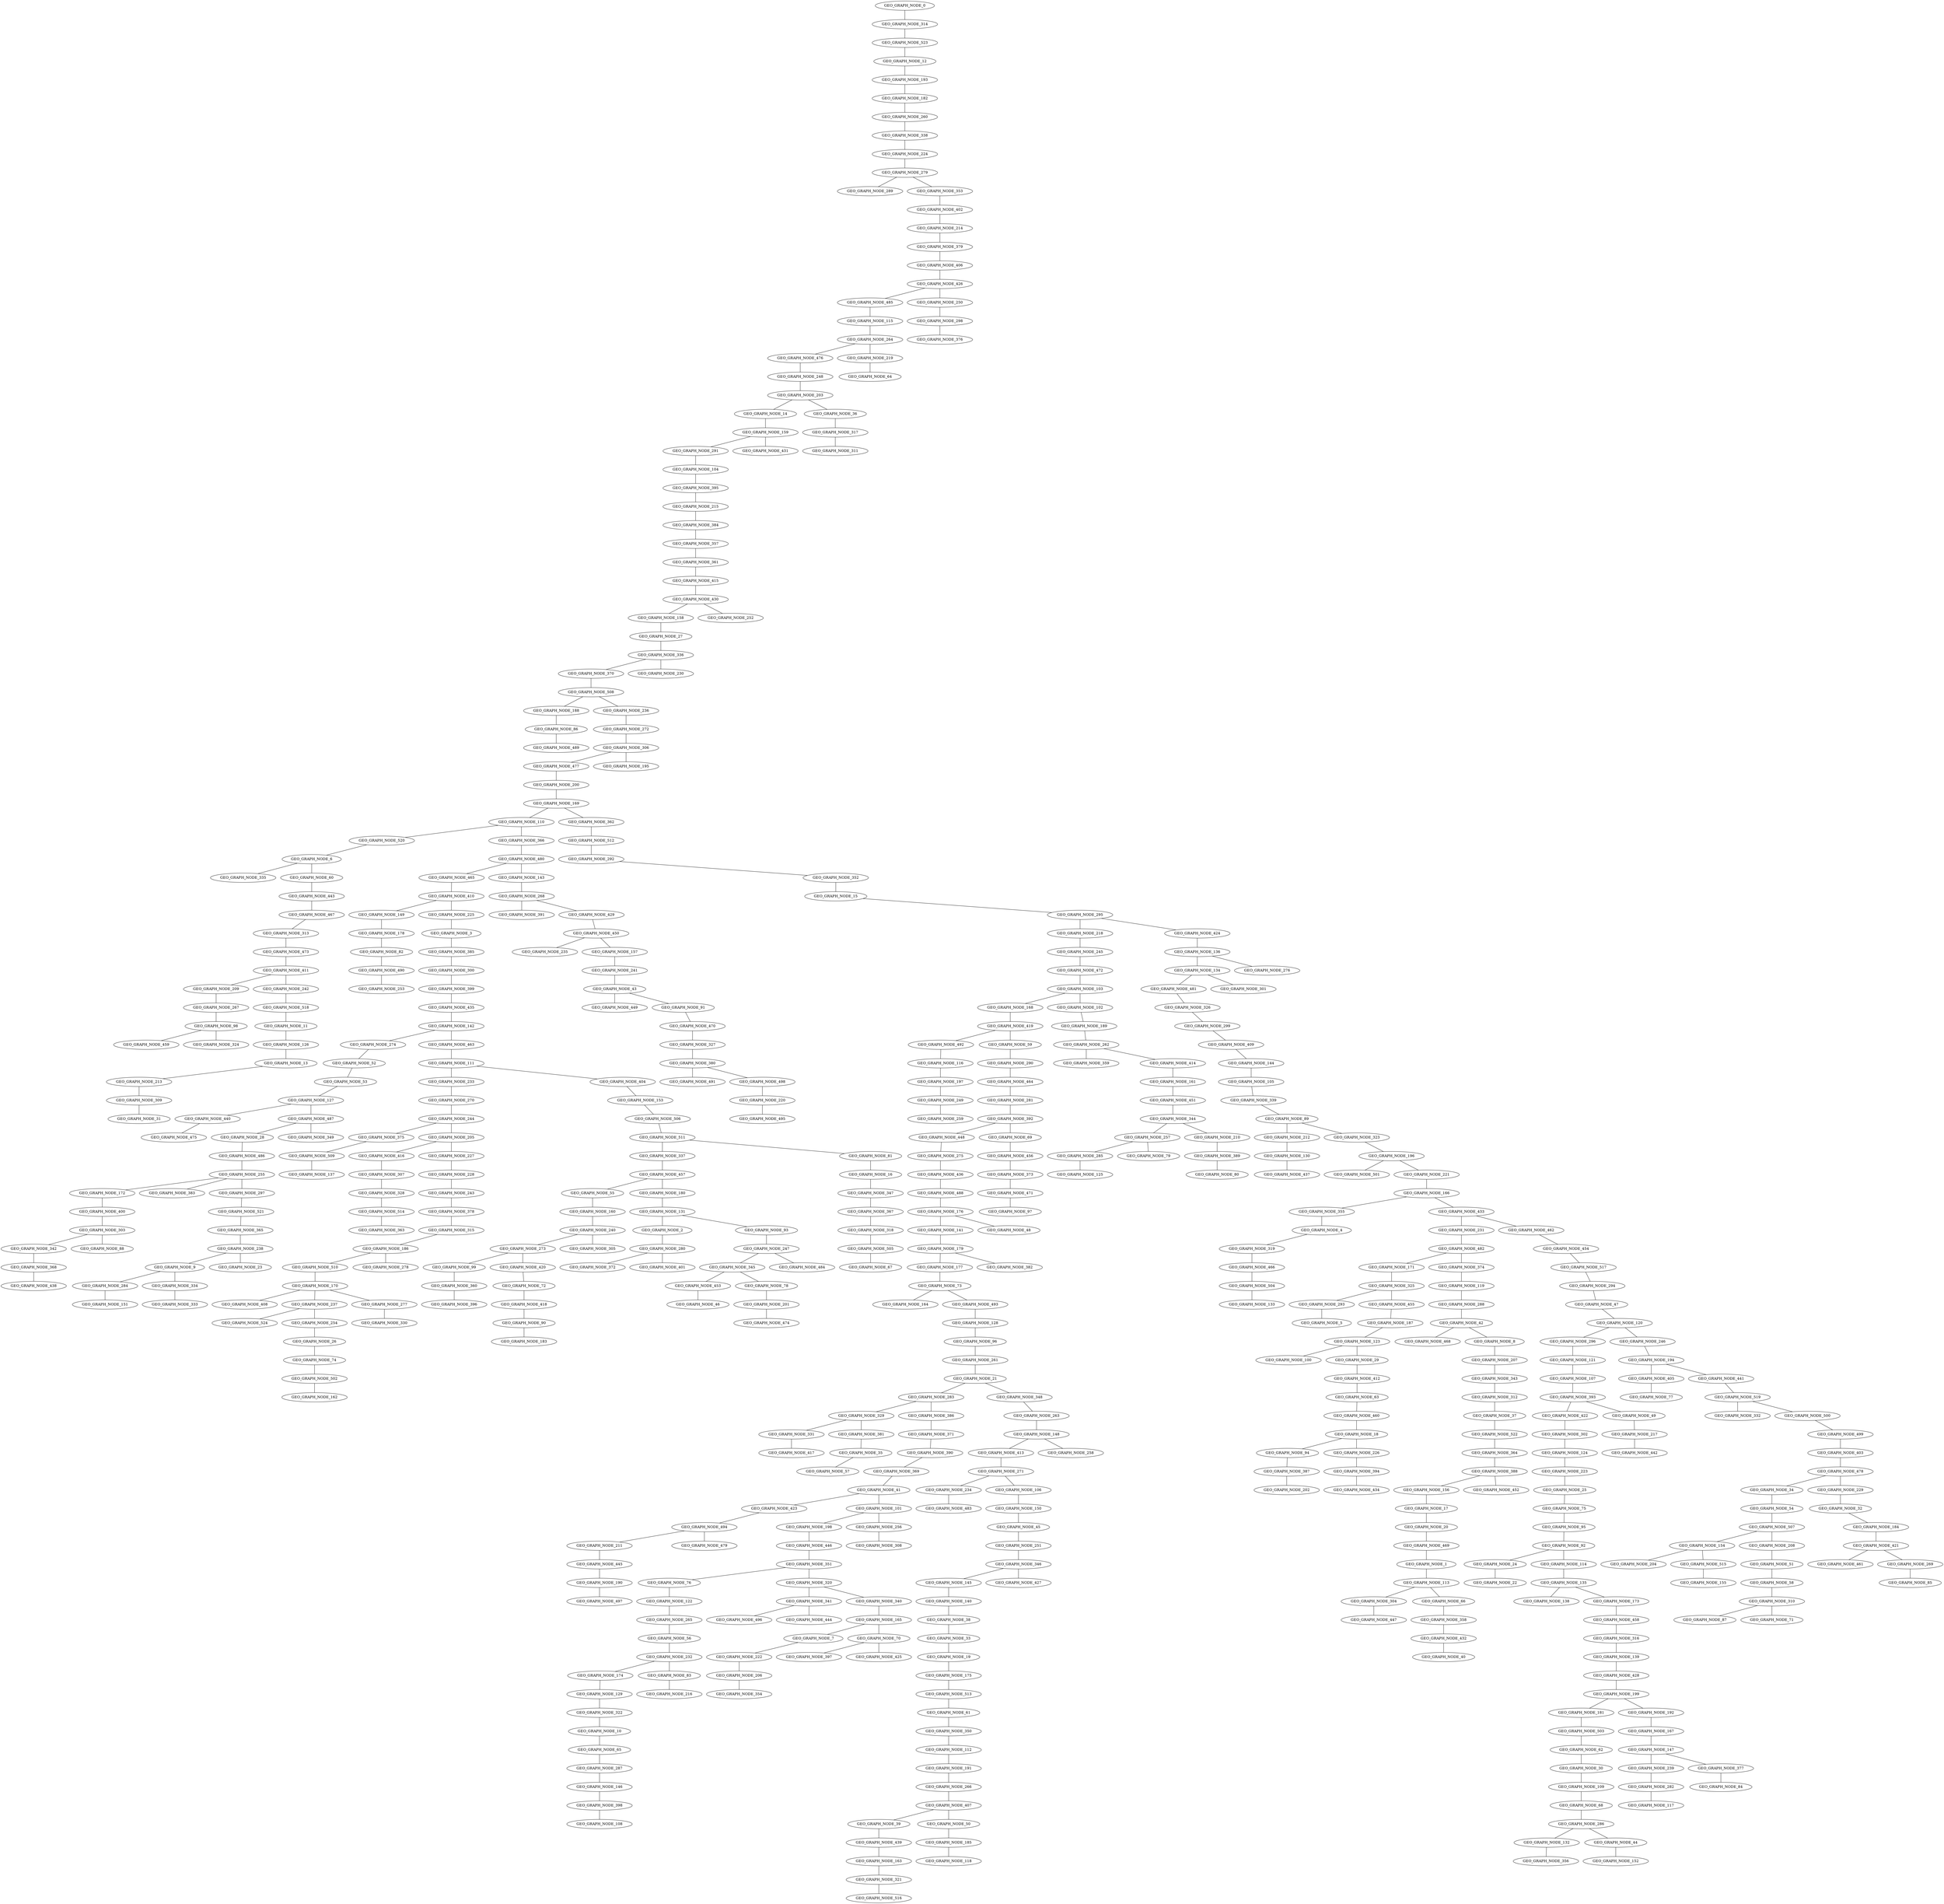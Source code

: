 graph GEO_GRAPH_PRIM_LARGE{
GEO_GRAPH_NODE_0 -- GEO_GRAPH_NODE_314 [weight=3];
GEO_GRAPH_NODE_314 -- GEO_GRAPH_NODE_523 [weight=4];
GEO_GRAPH_NODE_523 -- GEO_GRAPH_NODE_12 [weight=1];
GEO_GRAPH_NODE_12 -- GEO_GRAPH_NODE_193 [weight=1];
GEO_GRAPH_NODE_193 -- GEO_GRAPH_NODE_182 [weight=1];
GEO_GRAPH_NODE_182 -- GEO_GRAPH_NODE_260 [weight=1];
GEO_GRAPH_NODE_260 -- GEO_GRAPH_NODE_338 [weight=1];
GEO_GRAPH_NODE_338 -- GEO_GRAPH_NODE_224 [weight=2];
GEO_GRAPH_NODE_224 -- GEO_GRAPH_NODE_279 [weight=1];
GEO_GRAPH_NODE_279 -- GEO_GRAPH_NODE_289 [weight=1];
GEO_GRAPH_NODE_279 -- GEO_GRAPH_NODE_353 [weight=1];
GEO_GRAPH_NODE_353 -- GEO_GRAPH_NODE_402 [weight=1];
GEO_GRAPH_NODE_402 -- GEO_GRAPH_NODE_214 [weight=1];
GEO_GRAPH_NODE_214 -- GEO_GRAPH_NODE_379 [weight=1];
GEO_GRAPH_NODE_379 -- GEO_GRAPH_NODE_406 [weight=1];
GEO_GRAPH_NODE_406 -- GEO_GRAPH_NODE_426 [weight=1];
GEO_GRAPH_NODE_426 -- GEO_GRAPH_NODE_485 [weight=1];
GEO_GRAPH_NODE_426 -- GEO_GRAPH_NODE_250 [weight=2];
GEO_GRAPH_NODE_250 -- GEO_GRAPH_NODE_298 [weight=2];
GEO_GRAPH_NODE_298 -- GEO_GRAPH_NODE_376 [weight=1];
GEO_GRAPH_NODE_485 -- GEO_GRAPH_NODE_115 [weight=3];
GEO_GRAPH_NODE_115 -- GEO_GRAPH_NODE_264 [weight=3];
GEO_GRAPH_NODE_264 -- GEO_GRAPH_NODE_476 [weight=2];
GEO_GRAPH_NODE_476 -- GEO_GRAPH_NODE_248 [weight=2];
GEO_GRAPH_NODE_248 -- GEO_GRAPH_NODE_203 [weight=2];
GEO_GRAPH_NODE_203 -- GEO_GRAPH_NODE_14 [weight=1];
GEO_GRAPH_NODE_203 -- GEO_GRAPH_NODE_36 [weight=1];
GEO_GRAPH_NODE_14 -- GEO_GRAPH_NODE_159 [weight=2];
GEO_GRAPH_NODE_159 -- GEO_GRAPH_NODE_291 [weight=1];
GEO_GRAPH_NODE_159 -- GEO_GRAPH_NODE_431 [weight=1];
GEO_GRAPH_NODE_291 -- GEO_GRAPH_NODE_104 [weight=3];
GEO_GRAPH_NODE_104 -- GEO_GRAPH_NODE_395 [weight=1];
GEO_GRAPH_NODE_395 -- GEO_GRAPH_NODE_215 [weight=2];
GEO_GRAPH_NODE_215 -- GEO_GRAPH_NODE_384 [weight=3];
GEO_GRAPH_NODE_384 -- GEO_GRAPH_NODE_357 [weight=2];
GEO_GRAPH_NODE_357 -- GEO_GRAPH_NODE_361 [weight=1];
GEO_GRAPH_NODE_361 -- GEO_GRAPH_NODE_415 [weight=1];
GEO_GRAPH_NODE_415 -- GEO_GRAPH_NODE_430 [weight=1];
GEO_GRAPH_NODE_430 -- GEO_GRAPH_NODE_158 [weight=1];
GEO_GRAPH_NODE_430 -- GEO_GRAPH_NODE_252 [weight=1];
GEO_GRAPH_NODE_158 -- GEO_GRAPH_NODE_27 [weight=1];
GEO_GRAPH_NODE_27 -- GEO_GRAPH_NODE_336 [weight=1];
GEO_GRAPH_NODE_336 -- GEO_GRAPH_NODE_370 [weight=1];
GEO_GRAPH_NODE_370 -- GEO_GRAPH_NODE_508 [weight=1];
GEO_GRAPH_NODE_508 -- GEO_GRAPH_NODE_188 [weight=2];
GEO_GRAPH_NODE_188 -- GEO_GRAPH_NODE_86 [weight=1];
GEO_GRAPH_NODE_86 -- GEO_GRAPH_NODE_489 [weight=1];
GEO_GRAPH_NODE_336 -- GEO_GRAPH_NODE_230 [weight=2];
GEO_GRAPH_NODE_508 -- GEO_GRAPH_NODE_236 [weight=2];
GEO_GRAPH_NODE_236 -- GEO_GRAPH_NODE_272 [weight=2];
GEO_GRAPH_NODE_272 -- GEO_GRAPH_NODE_306 [weight=2];
GEO_GRAPH_NODE_306 -- GEO_GRAPH_NODE_477 [weight=1];
GEO_GRAPH_NODE_306 -- GEO_GRAPH_NODE_195 [weight=2];
GEO_GRAPH_NODE_477 -- GEO_GRAPH_NODE_200 [weight=2];
GEO_GRAPH_NODE_200 -- GEO_GRAPH_NODE_169 [weight=2];
GEO_GRAPH_NODE_169 -- GEO_GRAPH_NODE_110 [weight=1];
GEO_GRAPH_NODE_169 -- GEO_GRAPH_NODE_362 [weight=1];
GEO_GRAPH_NODE_362 -- GEO_GRAPH_NODE_512 [weight=1];
GEO_GRAPH_NODE_110 -- GEO_GRAPH_NODE_520 [weight=1];
GEO_GRAPH_NODE_520 -- GEO_GRAPH_NODE_6 [weight=1];
GEO_GRAPH_NODE_512 -- GEO_GRAPH_NODE_292 [weight=2];
GEO_GRAPH_NODE_292 -- GEO_GRAPH_NODE_352 [weight=1];
GEO_GRAPH_NODE_352 -- GEO_GRAPH_NODE_15 [weight=2];
GEO_GRAPH_NODE_15 -- GEO_GRAPH_NODE_295 [weight=1];
GEO_GRAPH_NODE_295 -- GEO_GRAPH_NODE_218 [weight=1];
GEO_GRAPH_NODE_218 -- GEO_GRAPH_NODE_245 [weight=1];
GEO_GRAPH_NODE_295 -- GEO_GRAPH_NODE_424 [weight=1];
GEO_GRAPH_NODE_245 -- GEO_GRAPH_NODE_472 [weight=1];
GEO_GRAPH_NODE_472 -- GEO_GRAPH_NODE_103 [weight=2];
GEO_GRAPH_NODE_103 -- GEO_GRAPH_NODE_168 [weight=1];
GEO_GRAPH_NODE_103 -- GEO_GRAPH_NODE_102 [weight=2];
GEO_GRAPH_NODE_102 -- GEO_GRAPH_NODE_189 [weight=1];
GEO_GRAPH_NODE_189 -- GEO_GRAPH_NODE_262 [weight=1];
GEO_GRAPH_NODE_262 -- GEO_GRAPH_NODE_359 [weight=1];
GEO_GRAPH_NODE_262 -- GEO_GRAPH_NODE_414 [weight=1];
GEO_GRAPH_NODE_424 -- GEO_GRAPH_NODE_136 [weight=2];
GEO_GRAPH_NODE_136 -- GEO_GRAPH_NODE_134 [weight=2];
GEO_GRAPH_NODE_134 -- GEO_GRAPH_NODE_481 [weight=1];
GEO_GRAPH_NODE_481 -- GEO_GRAPH_NODE_326 [weight=1];
GEO_GRAPH_NODE_326 -- GEO_GRAPH_NODE_299 [weight=1];
GEO_GRAPH_NODE_299 -- GEO_GRAPH_NODE_409 [weight=1];
GEO_GRAPH_NODE_409 -- GEO_GRAPH_NODE_144 [weight=1];
GEO_GRAPH_NODE_144 -- GEO_GRAPH_NODE_105 [weight=2];
GEO_GRAPH_NODE_105 -- GEO_GRAPH_NODE_339 [weight=1];
GEO_GRAPH_NODE_339 -- GEO_GRAPH_NODE_89 [weight=1];
GEO_GRAPH_NODE_414 -- GEO_GRAPH_NODE_161 [weight=2];
GEO_GRAPH_NODE_89 -- GEO_GRAPH_NODE_212 [weight=2];
GEO_GRAPH_NODE_212 -- GEO_GRAPH_NODE_130 [weight=2];
GEO_GRAPH_NODE_136 -- GEO_GRAPH_NODE_276 [weight=2];
GEO_GRAPH_NODE_134 -- GEO_GRAPH_NODE_301 [weight=2];
GEO_GRAPH_NODE_89 -- GEO_GRAPH_NODE_323 [weight=2];
GEO_GRAPH_NODE_323 -- GEO_GRAPH_NODE_196 [weight=1];
GEO_GRAPH_NODE_196 -- GEO_GRAPH_NODE_501 [weight=1];
GEO_GRAPH_NODE_196 -- GEO_GRAPH_NODE_221 [weight=2];
GEO_GRAPH_NODE_221 -- GEO_GRAPH_NODE_166 [weight=2];
GEO_GRAPH_NODE_166 -- GEO_GRAPH_NODE_355 [weight=1];
GEO_GRAPH_NODE_166 -- GEO_GRAPH_NODE_433 [weight=1];
GEO_GRAPH_NODE_433 -- GEO_GRAPH_NODE_231 [weight=2];
GEO_GRAPH_NODE_231 -- GEO_GRAPH_NODE_482 [weight=1];
GEO_GRAPH_NODE_482 -- GEO_GRAPH_NODE_171 [weight=1];
GEO_GRAPH_NODE_171 -- GEO_GRAPH_NODE_325 [weight=2];
GEO_GRAPH_NODE_325 -- GEO_GRAPH_NODE_293 [weight=2];
GEO_GRAPH_NODE_293 -- GEO_GRAPH_NODE_5 [weight=1];
GEO_GRAPH_NODE_6 -- GEO_GRAPH_NODE_335 [weight=2];
GEO_GRAPH_NODE_110 -- GEO_GRAPH_NODE_366 [weight=2];
GEO_GRAPH_NODE_366 -- GEO_GRAPH_NODE_480 [weight=1];
GEO_GRAPH_NODE_482 -- GEO_GRAPH_NODE_374 [weight=2];
GEO_GRAPH_NODE_374 -- GEO_GRAPH_NODE_119 [weight=1];
GEO_GRAPH_NODE_119 -- GEO_GRAPH_NODE_288 [weight=2];
GEO_GRAPH_NODE_288 -- GEO_GRAPH_NODE_42 [weight=1];
GEO_GRAPH_NODE_42 -- GEO_GRAPH_NODE_468 [weight=1];
GEO_GRAPH_NODE_42 -- GEO_GRAPH_NODE_8 [weight=1];
GEO_GRAPH_NODE_8 -- GEO_GRAPH_NODE_207 [weight=1];
GEO_GRAPH_NODE_207 -- GEO_GRAPH_NODE_343 [weight=1];
GEO_GRAPH_NODE_343 -- GEO_GRAPH_NODE_312 [weight=1];
GEO_GRAPH_NODE_312 -- GEO_GRAPH_NODE_37 [weight=1];
GEO_GRAPH_NODE_37 -- GEO_GRAPH_NODE_522 [weight=1];
GEO_GRAPH_NODE_522 -- GEO_GRAPH_NODE_364 [weight=1];
GEO_GRAPH_NODE_364 -- GEO_GRAPH_NODE_388 [weight=1];
GEO_GRAPH_NODE_388 -- GEO_GRAPH_NODE_156 [weight=1];
GEO_GRAPH_NODE_156 -- GEO_GRAPH_NODE_17 [weight=1];
GEO_GRAPH_NODE_17 -- GEO_GRAPH_NODE_20 [weight=1];
GEO_GRAPH_NODE_388 -- GEO_GRAPH_NODE_452 [weight=1];
GEO_GRAPH_NODE_20 -- GEO_GRAPH_NODE_469 [weight=1];
GEO_GRAPH_NODE_469 -- GEO_GRAPH_NODE_1 [weight=1];
GEO_GRAPH_NODE_1 -- GEO_GRAPH_NODE_113 [weight=2];
GEO_GRAPH_NODE_113 -- GEO_GRAPH_NODE_304 [weight=1];
GEO_GRAPH_NODE_113 -- GEO_GRAPH_NODE_66 [weight=1];
GEO_GRAPH_NODE_66 -- GEO_GRAPH_NODE_358 [weight=2];
GEO_GRAPH_NODE_358 -- GEO_GRAPH_NODE_432 [weight=1];
GEO_GRAPH_NODE_355 -- GEO_GRAPH_NODE_4 [weight=2];
GEO_GRAPH_NODE_4 -- GEO_GRAPH_NODE_319 [weight=1];
GEO_GRAPH_NODE_432 -- GEO_GRAPH_NODE_40 [weight=2];
GEO_GRAPH_NODE_168 -- GEO_GRAPH_NODE_419 [weight=2];
GEO_GRAPH_NODE_419 -- GEO_GRAPH_NODE_492 [weight=1];
GEO_GRAPH_NODE_492 -- GEO_GRAPH_NODE_116 [weight=1];
GEO_GRAPH_NODE_116 -- GEO_GRAPH_NODE_197 [weight=1];
GEO_GRAPH_NODE_197 -- GEO_GRAPH_NODE_249 [weight=1];
GEO_GRAPH_NODE_249 -- GEO_GRAPH_NODE_259 [weight=1];
GEO_GRAPH_NODE_130 -- GEO_GRAPH_NODE_437 [weight=2];
GEO_GRAPH_NODE_304 -- GEO_GRAPH_NODE_447 [weight=2];
GEO_GRAPH_NODE_161 -- GEO_GRAPH_NODE_451 [weight=2];
GEO_GRAPH_NODE_451 -- GEO_GRAPH_NODE_344 [weight=2];
GEO_GRAPH_NODE_344 -- GEO_GRAPH_NODE_257 [weight=1];
GEO_GRAPH_NODE_257 -- GEO_GRAPH_NODE_285 [weight=1];
GEO_GRAPH_NODE_285 -- GEO_GRAPH_NODE_125 [weight=2];
GEO_GRAPH_NODE_344 -- GEO_GRAPH_NODE_210 [weight=2];
GEO_GRAPH_NODE_210 -- GEO_GRAPH_NODE_389 [weight=2];
GEO_GRAPH_NODE_325 -- GEO_GRAPH_NODE_455 [weight=2];
GEO_GRAPH_NODE_455 -- GEO_GRAPH_NODE_187 [weight=1];
GEO_GRAPH_NODE_187 -- GEO_GRAPH_NODE_123 [weight=1];
GEO_GRAPH_NODE_123 -- GEO_GRAPH_NODE_100 [weight=1];
GEO_GRAPH_NODE_123 -- GEO_GRAPH_NODE_29 [weight=2];
GEO_GRAPH_NODE_29 -- GEO_GRAPH_NODE_412 [weight=2];
GEO_GRAPH_NODE_433 -- GEO_GRAPH_NODE_462 [weight=2];
GEO_GRAPH_NODE_462 -- GEO_GRAPH_NODE_454 [weight=1];
GEO_GRAPH_NODE_454 -- GEO_GRAPH_NODE_517 [weight=1];
GEO_GRAPH_NODE_517 -- GEO_GRAPH_NODE_294 [weight=1];
GEO_GRAPH_NODE_294 -- GEO_GRAPH_NODE_47 [weight=1];
GEO_GRAPH_NODE_47 -- GEO_GRAPH_NODE_120 [weight=1];
GEO_GRAPH_NODE_120 -- GEO_GRAPH_NODE_296 [weight=1];
GEO_GRAPH_NODE_296 -- GEO_GRAPH_NODE_121 [weight=1];
GEO_GRAPH_NODE_121 -- GEO_GRAPH_NODE_107 [weight=1];
GEO_GRAPH_NODE_107 -- GEO_GRAPH_NODE_393 [weight=1];
GEO_GRAPH_NODE_393 -- GEO_GRAPH_NODE_422 [weight=1];
GEO_GRAPH_NODE_422 -- GEO_GRAPH_NODE_302 [weight=1];
GEO_GRAPH_NODE_302 -- GEO_GRAPH_NODE_124 [weight=1];
GEO_GRAPH_NODE_124 -- GEO_GRAPH_NODE_223 [weight=1];
GEO_GRAPH_NODE_223 -- GEO_GRAPH_NODE_25 [weight=1];
GEO_GRAPH_NODE_393 -- GEO_GRAPH_NODE_49 [weight=1];
GEO_GRAPH_NODE_49 -- GEO_GRAPH_NODE_217 [weight=1];
GEO_GRAPH_NODE_217 -- GEO_GRAPH_NODE_442 [weight=1];
GEO_GRAPH_NODE_25 -- GEO_GRAPH_NODE_75 [weight=1];
GEO_GRAPH_NODE_75 -- GEO_GRAPH_NODE_95 [weight=1];
GEO_GRAPH_NODE_95 -- GEO_GRAPH_NODE_92 [weight=1];
GEO_GRAPH_NODE_92 -- GEO_GRAPH_NODE_24 [weight=1];
GEO_GRAPH_NODE_92 -- GEO_GRAPH_NODE_114 [weight=2];
GEO_GRAPH_NODE_114 -- GEO_GRAPH_NODE_135 [weight=2];
GEO_GRAPH_NODE_135 -- GEO_GRAPH_NODE_138 [weight=2];
GEO_GRAPH_NODE_135 -- GEO_GRAPH_NODE_173 [weight=2];
GEO_GRAPH_NODE_24 -- GEO_GRAPH_NODE_22 [weight=2];
GEO_GRAPH_NODE_120 -- GEO_GRAPH_NODE_246 [weight=2];
GEO_GRAPH_NODE_246 -- GEO_GRAPH_NODE_194 [weight=1];
GEO_GRAPH_NODE_194 -- GEO_GRAPH_NODE_405 [weight=2];
GEO_GRAPH_NODE_194 -- GEO_GRAPH_NODE_441 [weight=2];
GEO_GRAPH_NODE_441 -- GEO_GRAPH_NODE_519 [weight=1];
GEO_GRAPH_NODE_519 -- GEO_GRAPH_NODE_332 [weight=2];
GEO_GRAPH_NODE_173 -- GEO_GRAPH_NODE_458 [weight=2];
GEO_GRAPH_NODE_458 -- GEO_GRAPH_NODE_316 [weight=1];
GEO_GRAPH_NODE_316 -- GEO_GRAPH_NODE_139 [weight=1];
GEO_GRAPH_NODE_139 -- GEO_GRAPH_NODE_428 [weight=2];
GEO_GRAPH_NODE_428 -- GEO_GRAPH_NODE_199 [weight=1];
GEO_GRAPH_NODE_199 -- GEO_GRAPH_NODE_181 [weight=2];
GEO_GRAPH_NODE_199 -- GEO_GRAPH_NODE_192 [weight=2];
GEO_GRAPH_NODE_480 -- GEO_GRAPH_NODE_465 [weight=2];
GEO_GRAPH_NODE_465 -- GEO_GRAPH_NODE_410 [weight=1];
GEO_GRAPH_NODE_410 -- GEO_GRAPH_NODE_149 [weight=2];
GEO_GRAPH_NODE_149 -- GEO_GRAPH_NODE_178 [weight=2];
GEO_GRAPH_NODE_178 -- GEO_GRAPH_NODE_82 [weight=1];
GEO_GRAPH_NODE_410 -- GEO_GRAPH_NODE_225 [weight=2];
GEO_GRAPH_NODE_225 -- GEO_GRAPH_NODE_3 [weight=2];
GEO_GRAPH_NODE_3 -- GEO_GRAPH_NODE_385 [weight=1];
GEO_GRAPH_NODE_385 -- GEO_GRAPH_NODE_300 [weight=1];
GEO_GRAPH_NODE_300 -- GEO_GRAPH_NODE_399 [weight=2];
GEO_GRAPH_NODE_399 -- GEO_GRAPH_NODE_435 [weight=2];
GEO_GRAPH_NODE_435 -- GEO_GRAPH_NODE_142 [weight=2];
GEO_GRAPH_NODE_142 -- GEO_GRAPH_NODE_274 [weight=2];
GEO_GRAPH_NODE_142 -- GEO_GRAPH_NODE_463 [weight=2];
GEO_GRAPH_NODE_463 -- GEO_GRAPH_NODE_111 [weight=2];
GEO_GRAPH_NODE_111 -- GEO_GRAPH_NODE_233 [weight=1];
GEO_GRAPH_NODE_233 -- GEO_GRAPH_NODE_270 [weight=1];
GEO_GRAPH_NODE_270 -- GEO_GRAPH_NODE_244 [weight=1];
GEO_GRAPH_NODE_244 -- GEO_GRAPH_NODE_375 [weight=1];
GEO_GRAPH_NODE_111 -- GEO_GRAPH_NODE_404 [weight=1];
GEO_GRAPH_NODE_375 -- GEO_GRAPH_NODE_509 [weight=1];
GEO_GRAPH_NODE_509 -- GEO_GRAPH_NODE_137 [weight=2];
GEO_GRAPH_NODE_404 -- GEO_GRAPH_NODE_153 [weight=2];
GEO_GRAPH_NODE_244 -- GEO_GRAPH_NODE_205 [weight=2];
GEO_GRAPH_NODE_205 -- GEO_GRAPH_NODE_416 [weight=1];
GEO_GRAPH_NODE_319 -- GEO_GRAPH_NODE_466 [weight=2];
GEO_GRAPH_NODE_82 -- GEO_GRAPH_NODE_490 [weight=2];
GEO_GRAPH_NODE_490 -- GEO_GRAPH_NODE_253 [weight=1];
GEO_GRAPH_NODE_519 -- GEO_GRAPH_NODE_500 [weight=2];
GEO_GRAPH_NODE_500 -- GEO_GRAPH_NODE_499 [weight=1];
GEO_GRAPH_NODE_499 -- GEO_GRAPH_NODE_403 [weight=2];
GEO_GRAPH_NODE_403 -- GEO_GRAPH_NODE_478 [weight=2];
GEO_GRAPH_NODE_478 -- GEO_GRAPH_NODE_34 [weight=1];
GEO_GRAPH_NODE_181 -- GEO_GRAPH_NODE_503 [weight=2];
GEO_GRAPH_NODE_466 -- GEO_GRAPH_NODE_504 [weight=2];
GEO_GRAPH_NODE_153 -- GEO_GRAPH_NODE_506 [weight=2];
GEO_GRAPH_NODE_506 -- GEO_GRAPH_NODE_511 [weight=2];
GEO_GRAPH_NODE_511 -- GEO_GRAPH_NODE_337 [weight=2];
GEO_GRAPH_NODE_337 -- GEO_GRAPH_NODE_457 [weight=2];
GEO_GRAPH_NODE_274 -- GEO_GRAPH_NODE_52 [weight=2];
GEO_GRAPH_NODE_52 -- GEO_GRAPH_NODE_53 [weight=2];
GEO_GRAPH_NODE_53 -- GEO_GRAPH_NODE_127 [weight=2];
GEO_GRAPH_NODE_127 -- GEO_GRAPH_NODE_440 [weight=1];
GEO_GRAPH_NODE_440 -- GEO_GRAPH_NODE_475 [weight=2];
GEO_GRAPH_NODE_34 -- GEO_GRAPH_NODE_54 [weight=2];
GEO_GRAPH_NODE_54 -- GEO_GRAPH_NODE_507 [weight=1];
GEO_GRAPH_NODE_507 -- GEO_GRAPH_NODE_154 [weight=1];
GEO_GRAPH_NODE_154 -- GEO_GRAPH_NODE_204 [weight=1];
GEO_GRAPH_NODE_154 -- GEO_GRAPH_NODE_515 [weight=1];
GEO_GRAPH_NODE_457 -- GEO_GRAPH_NODE_55 [weight=2];
GEO_GRAPH_NODE_419 -- GEO_GRAPH_NODE_59 [weight=2];
GEO_GRAPH_NODE_59 -- GEO_GRAPH_NODE_290 [weight=2];
GEO_GRAPH_NODE_290 -- GEO_GRAPH_NODE_464 [weight=1];
GEO_GRAPH_NODE_464 -- GEO_GRAPH_NODE_281 [weight=1];
GEO_GRAPH_NODE_281 -- GEO_GRAPH_NODE_392 [weight=1];
GEO_GRAPH_NODE_392 -- GEO_GRAPH_NODE_448 [weight=2];
GEO_GRAPH_NODE_448 -- GEO_GRAPH_NODE_275 [weight=1];
GEO_GRAPH_NODE_275 -- GEO_GRAPH_NODE_436 [weight=1];
GEO_GRAPH_NODE_436 -- GEO_GRAPH_NODE_488 [weight=1];
GEO_GRAPH_NODE_488 -- GEO_GRAPH_NODE_176 [weight=2];
GEO_GRAPH_NODE_176 -- GEO_GRAPH_NODE_141 [weight=1];
GEO_GRAPH_NODE_141 -- GEO_GRAPH_NODE_179 [weight=1];
GEO_GRAPH_NODE_179 -- GEO_GRAPH_NODE_177 [weight=1];
GEO_GRAPH_NODE_179 -- GEO_GRAPH_NODE_382 [weight=1];
GEO_GRAPH_NODE_176 -- GEO_GRAPH_NODE_48 [weight=1];
GEO_GRAPH_NODE_177 -- GEO_GRAPH_NODE_73 [weight=1];
GEO_GRAPH_NODE_73 -- GEO_GRAPH_NODE_164 [weight=1];
GEO_GRAPH_NODE_73 -- GEO_GRAPH_NODE_493 [weight=1];
GEO_GRAPH_NODE_493 -- GEO_GRAPH_NODE_128 [weight=1];
GEO_GRAPH_NODE_128 -- GEO_GRAPH_NODE_96 [weight=1];
GEO_GRAPH_NODE_96 -- GEO_GRAPH_NODE_261 [weight=2];
GEO_GRAPH_NODE_261 -- GEO_GRAPH_NODE_21 [weight=2];
GEO_GRAPH_NODE_21 -- GEO_GRAPH_NODE_283 [weight=2];
GEO_GRAPH_NODE_283 -- GEO_GRAPH_NODE_329 [weight=2];
GEO_GRAPH_NODE_329 -- GEO_GRAPH_NODE_331 [weight=2];
GEO_GRAPH_NODE_331 -- GEO_GRAPH_NODE_417 [weight=1];
GEO_GRAPH_NODE_21 -- GEO_GRAPH_NODE_348 [weight=2];
GEO_GRAPH_NODE_348 -- GEO_GRAPH_NODE_263 [weight=2];
GEO_GRAPH_NODE_329 -- GEO_GRAPH_NODE_381 [weight=2];
GEO_GRAPH_NODE_381 -- GEO_GRAPH_NODE_35 [weight=1];
GEO_GRAPH_NODE_35 -- GEO_GRAPH_NODE_57 [weight=1];
GEO_GRAPH_NODE_283 -- GEO_GRAPH_NODE_386 [weight=2];
GEO_GRAPH_NODE_386 -- GEO_GRAPH_NODE_371 [weight=2];
GEO_GRAPH_NODE_371 -- GEO_GRAPH_NODE_390 [weight=1];
GEO_GRAPH_NODE_390 -- GEO_GRAPH_NODE_369 [weight=1];
GEO_GRAPH_NODE_369 -- GEO_GRAPH_NODE_41 [weight=2];
GEO_GRAPH_NODE_41 -- GEO_GRAPH_NODE_423 [weight=1];
GEO_GRAPH_NODE_423 -- GEO_GRAPH_NODE_494 [weight=1];
GEO_GRAPH_NODE_494 -- GEO_GRAPH_NODE_211 [weight=1];
GEO_GRAPH_NODE_211 -- GEO_GRAPH_NODE_445 [weight=2];
GEO_GRAPH_NODE_494 -- GEO_GRAPH_NODE_479 [weight=2];
GEO_GRAPH_NODE_6 -- GEO_GRAPH_NODE_60 [weight=2];
GEO_GRAPH_NODE_503 -- GEO_GRAPH_NODE_62 [weight=2];
GEO_GRAPH_NODE_62 -- GEO_GRAPH_NODE_30 [weight=1];
GEO_GRAPH_NODE_30 -- GEO_GRAPH_NODE_109 [weight=2];
GEO_GRAPH_NODE_412 -- GEO_GRAPH_NODE_63 [weight=2];
GEO_GRAPH_NODE_63 -- GEO_GRAPH_NODE_460 [weight=1];
GEO_GRAPH_NODE_109 -- GEO_GRAPH_NODE_68 [weight=2];
GEO_GRAPH_NODE_392 -- GEO_GRAPH_NODE_69 [weight=2];
GEO_GRAPH_NODE_405 -- GEO_GRAPH_NODE_77 [weight=2];
GEO_GRAPH_NODE_257 -- GEO_GRAPH_NODE_79 [weight=2];
GEO_GRAPH_NODE_389 -- GEO_GRAPH_NODE_80 [weight=2];
GEO_GRAPH_NODE_511 -- GEO_GRAPH_NODE_81 [weight=2];
GEO_GRAPH_NODE_41 -- GEO_GRAPH_NODE_101 [weight=3];
GEO_GRAPH_NODE_101 -- GEO_GRAPH_NODE_198 [weight=1];
GEO_GRAPH_NODE_101 -- GEO_GRAPH_NODE_256 [weight=2];
GEO_GRAPH_NODE_198 -- GEO_GRAPH_NODE_446 [weight=2];
GEO_GRAPH_NODE_446 -- GEO_GRAPH_NODE_351 [weight=2];
GEO_GRAPH_NODE_351 -- GEO_GRAPH_NODE_76 [weight=1];
GEO_GRAPH_NODE_351 -- GEO_GRAPH_NODE_320 [weight=2];
GEO_GRAPH_NODE_320 -- GEO_GRAPH_NODE_341 [weight=1];
GEO_GRAPH_NODE_341 -- GEO_GRAPH_NODE_496 [weight=1];
GEO_GRAPH_NODE_320 -- GEO_GRAPH_NODE_340 [weight=2];
GEO_GRAPH_NODE_340 -- GEO_GRAPH_NODE_165 [weight=1];
GEO_GRAPH_NODE_165 -- GEO_GRAPH_NODE_7 [weight=2];
GEO_GRAPH_NODE_7 -- GEO_GRAPH_NODE_222 [weight=1];
GEO_GRAPH_NODE_76 -- GEO_GRAPH_NODE_122 [weight=3];
GEO_GRAPH_NODE_504 -- GEO_GRAPH_NODE_133 [weight=3];
GEO_GRAPH_NODE_480 -- GEO_GRAPH_NODE_143 [weight=3];
GEO_GRAPH_NODE_143 -- GEO_GRAPH_NODE_268 [weight=1];
GEO_GRAPH_NODE_268 -- GEO_GRAPH_NODE_391 [weight=2];
GEO_GRAPH_NODE_268 -- GEO_GRAPH_NODE_429 [weight=2];
GEO_GRAPH_NODE_429 -- GEO_GRAPH_NODE_450 [weight=1];
GEO_GRAPH_NODE_450 -- GEO_GRAPH_NODE_235 [weight=2];
GEO_GRAPH_NODE_263 -- GEO_GRAPH_NODE_148 [weight=3];
GEO_GRAPH_NODE_515 -- GEO_GRAPH_NODE_155 [weight=3];
GEO_GRAPH_NODE_450 -- GEO_GRAPH_NODE_157 [weight=3];
GEO_GRAPH_NODE_81 -- GEO_GRAPH_NODE_16 [weight=3];
GEO_GRAPH_NODE_55 -- GEO_GRAPH_NODE_160 [weight=3];
GEO_GRAPH_NODE_192 -- GEO_GRAPH_NODE_167 [weight=3];
GEO_GRAPH_NODE_460 -- GEO_GRAPH_NODE_18 [weight=3];
GEO_GRAPH_NODE_18 -- GEO_GRAPH_NODE_94 [weight=1];
GEO_GRAPH_NODE_94 -- GEO_GRAPH_NODE_387 [weight=1];
GEO_GRAPH_NODE_457 -- GEO_GRAPH_NODE_180 [weight=3];
GEO_GRAPH_NODE_180 -- GEO_GRAPH_NODE_131 [weight=3];
GEO_GRAPH_NODE_445 -- GEO_GRAPH_NODE_190 [weight=3];
GEO_GRAPH_NODE_131 -- GEO_GRAPH_NODE_2 [weight=3];
GEO_GRAPH_NODE_387 -- GEO_GRAPH_NODE_202 [weight=3];
GEO_GRAPH_NODE_507 -- GEO_GRAPH_NODE_208 [weight=3];
GEO_GRAPH_NODE_18 -- GEO_GRAPH_NODE_226 [weight=3];
GEO_GRAPH_NODE_205 -- GEO_GRAPH_NODE_227 [weight=3];
GEO_GRAPH_NODE_227 -- GEO_GRAPH_NODE_228 [weight=3];
GEO_GRAPH_NODE_228 -- GEO_GRAPH_NODE_243 [weight=1];
GEO_GRAPH_NODE_243 -- GEO_GRAPH_NODE_378 [weight=1];
GEO_GRAPH_NODE_378 -- GEO_GRAPH_NODE_315 [weight=2];
GEO_GRAPH_NODE_315 -- GEO_GRAPH_NODE_186 [weight=2];
GEO_GRAPH_NODE_186 -- GEO_GRAPH_NODE_510 [weight=1];
GEO_GRAPH_NODE_510 -- GEO_GRAPH_NODE_170 [weight=2];
GEO_GRAPH_NODE_170 -- GEO_GRAPH_NODE_408 [weight=1];
GEO_GRAPH_NODE_186 -- GEO_GRAPH_NODE_278 [weight=2];
GEO_GRAPH_NODE_478 -- GEO_GRAPH_NODE_229 [weight=3];
GEO_GRAPH_NODE_229 -- GEO_GRAPH_NODE_32 [weight=2];
GEO_GRAPH_NODE_32 -- GEO_GRAPH_NODE_184 [weight=1];
GEO_GRAPH_NODE_170 -- GEO_GRAPH_NODE_237 [weight=3];
GEO_GRAPH_NODE_237 -- GEO_GRAPH_NODE_524 [weight=2];
GEO_GRAPH_NODE_160 -- GEO_GRAPH_NODE_240 [weight=3];
GEO_GRAPH_NODE_157 -- GEO_GRAPH_NODE_241 [weight=3];
GEO_GRAPH_NODE_237 -- GEO_GRAPH_NODE_254 [weight=3];
GEO_GRAPH_NODE_254 -- GEO_GRAPH_NODE_26 [weight=3];
GEO_GRAPH_NODE_122 -- GEO_GRAPH_NODE_265 [weight=3];
GEO_GRAPH_NODE_265 -- GEO_GRAPH_NODE_56 [weight=1];
GEO_GRAPH_NODE_56 -- GEO_GRAPH_NODE_232 [weight=3];
GEO_GRAPH_NODE_232 -- GEO_GRAPH_NODE_174 [weight=1];
GEO_GRAPH_NODE_174 -- GEO_GRAPH_NODE_129 [weight=1];
GEO_GRAPH_NODE_240 -- GEO_GRAPH_NODE_273 [weight=3];
GEO_GRAPH_NODE_273 -- GEO_GRAPH_NODE_99 [weight=1];
GEO_GRAPH_NODE_170 -- GEO_GRAPH_NODE_277 [weight=3];
GEO_GRAPH_NODE_277 -- GEO_GRAPH_NODE_330 [weight=1];
GEO_GRAPH_NODE_2 -- GEO_GRAPH_NODE_280 [weight=3];
GEO_GRAPH_NODE_68 -- GEO_GRAPH_NODE_286 [weight=3];
GEO_GRAPH_NODE_240 -- GEO_GRAPH_NODE_305 [weight=3];
GEO_GRAPH_NODE_416 -- GEO_GRAPH_NODE_307 [weight=3];
GEO_GRAPH_NODE_129 -- GEO_GRAPH_NODE_322 [weight=3];
GEO_GRAPH_NODE_307 -- GEO_GRAPH_NODE_328 [weight=3];
GEO_GRAPH_NODE_16 -- GEO_GRAPH_NODE_347 [weight=3];
GEO_GRAPH_NODE_347 -- GEO_GRAPH_NODE_367 [weight=3];
GEO_GRAPH_NODE_367 -- GEO_GRAPH_NODE_318 [weight=3];
GEO_GRAPH_NODE_280 -- GEO_GRAPH_NODE_372 [weight=3];
GEO_GRAPH_NODE_226 -- GEO_GRAPH_NODE_394 [weight=3];
GEO_GRAPH_NODE_394 -- GEO_GRAPH_NODE_434 [weight=1];
GEO_GRAPH_NODE_280 -- GEO_GRAPH_NODE_401 [weight=3];
GEO_GRAPH_NODE_148 -- GEO_GRAPH_NODE_413 [weight=3];
GEO_GRAPH_NODE_413 -- GEO_GRAPH_NODE_271 [weight=3];
GEO_GRAPH_NODE_271 -- GEO_GRAPH_NODE_234 [weight=2];
GEO_GRAPH_NODE_234 -- GEO_GRAPH_NODE_483 [weight=2];
GEO_GRAPH_NODE_273 -- GEO_GRAPH_NODE_420 [weight=3];
GEO_GRAPH_NODE_184 -- GEO_GRAPH_NODE_421 [weight=3];
GEO_GRAPH_NODE_241 -- GEO_GRAPH_NODE_43 [weight=3];
GEO_GRAPH_NODE_60 -- GEO_GRAPH_NODE_443 [weight=3];
GEO_GRAPH_NODE_443 -- GEO_GRAPH_NODE_467 [weight=2];
GEO_GRAPH_NODE_467 -- GEO_GRAPH_NODE_313 [weight=1];
GEO_GRAPH_NODE_313 -- GEO_GRAPH_NODE_473 [weight=2];
GEO_GRAPH_NODE_473 -- GEO_GRAPH_NODE_411 [weight=3];
GEO_GRAPH_NODE_411 -- GEO_GRAPH_NODE_209 [weight=3];
GEO_GRAPH_NODE_209 -- GEO_GRAPH_NODE_267 [weight=1];
GEO_GRAPH_NODE_267 -- GEO_GRAPH_NODE_98 [weight=1];
GEO_GRAPH_NODE_411 -- GEO_GRAPH_NODE_242 [weight=3];
GEO_GRAPH_NODE_242 -- GEO_GRAPH_NODE_518 [weight=2];
GEO_GRAPH_NODE_518 -- GEO_GRAPH_NODE_11 [weight=1];
GEO_GRAPH_NODE_11 -- GEO_GRAPH_NODE_126 [weight=2];
GEO_GRAPH_NODE_126 -- GEO_GRAPH_NODE_13 [weight=2];
GEO_GRAPH_NODE_13 -- GEO_GRAPH_NODE_213 [weight=1];
GEO_GRAPH_NODE_213 -- GEO_GRAPH_NODE_309 [weight=2];
GEO_GRAPH_NODE_341 -- GEO_GRAPH_NODE_444 [weight=3];
GEO_GRAPH_NODE_43 -- GEO_GRAPH_NODE_449 [weight=3];
GEO_GRAPH_NODE_69 -- GEO_GRAPH_NODE_456 [weight=3];
GEO_GRAPH_NODE_98 -- GEO_GRAPH_NODE_459 [weight=3];
GEO_GRAPH_NODE_421 -- GEO_GRAPH_NODE_461 [weight=3];
GEO_GRAPH_NODE_127 -- GEO_GRAPH_NODE_487 [weight=3];
GEO_GRAPH_NODE_190 -- GEO_GRAPH_NODE_497 [weight=3];
GEO_GRAPH_NODE_208 -- GEO_GRAPH_NODE_51 [weight=3];
GEO_GRAPH_NODE_328 -- GEO_GRAPH_NODE_514 [weight=3];
GEO_GRAPH_NODE_51 -- GEO_GRAPH_NODE_58 [weight=3];
GEO_GRAPH_NODE_165 -- GEO_GRAPH_NODE_70 [weight=3];
GEO_GRAPH_NODE_420 -- GEO_GRAPH_NODE_72 [weight=3];
GEO_GRAPH_NODE_26 -- GEO_GRAPH_NODE_74 [weight=3];
GEO_GRAPH_NODE_232 -- GEO_GRAPH_NODE_83 [weight=3];
GEO_GRAPH_NODE_43 -- GEO_GRAPH_NODE_91 [weight=3];
GEO_GRAPH_NODE_91 -- GEO_GRAPH_NODE_470 [weight=1];
GEO_GRAPH_NODE_470 -- GEO_GRAPH_NODE_327 [weight=2];
GEO_GRAPH_NODE_327 -- GEO_GRAPH_NODE_380 [weight=2];
GEO_GRAPH_NODE_380 -- GEO_GRAPH_NODE_491 [weight=2];
GEO_GRAPH_NODE_380 -- GEO_GRAPH_NODE_498 [weight=2];
GEO_GRAPH_NODE_131 -- GEO_GRAPH_NODE_93 [weight=3];
GEO_GRAPH_NODE_322 -- GEO_GRAPH_NODE_10 [weight=4];
GEO_GRAPH_NODE_10 -- GEO_GRAPH_NODE_65 [weight=3];
GEO_GRAPH_NODE_271 -- GEO_GRAPH_NODE_106 [weight=4];
GEO_GRAPH_NODE_286 -- GEO_GRAPH_NODE_132 [weight=4];
GEO_GRAPH_NODE_167 -- GEO_GRAPH_NODE_147 [weight=4];
GEO_GRAPH_NODE_147 -- GEO_GRAPH_NODE_239 [weight=3];
GEO_GRAPH_NODE_147 -- GEO_GRAPH_NODE_377 [weight=3];
GEO_GRAPH_NODE_106 -- GEO_GRAPH_NODE_150 [weight=4];
GEO_GRAPH_NODE_150 -- GEO_GRAPH_NODE_45 [weight=2];
GEO_GRAPH_NODE_45 -- GEO_GRAPH_NODE_251 [weight=3];
GEO_GRAPH_NODE_222 -- GEO_GRAPH_NODE_206 [weight=4];
GEO_GRAPH_NODE_83 -- GEO_GRAPH_NODE_216 [weight=4];
GEO_GRAPH_NODE_264 -- GEO_GRAPH_NODE_219 [weight=4];
GEO_GRAPH_NODE_498 -- GEO_GRAPH_NODE_220 [weight=4];
GEO_GRAPH_NODE_93 -- GEO_GRAPH_NODE_247 [weight=4];
GEO_GRAPH_NODE_247 -- GEO_GRAPH_NODE_345 [weight=1];
GEO_GRAPH_NODE_421 -- GEO_GRAPH_NODE_269 [weight=4];
GEO_GRAPH_NODE_487 -- GEO_GRAPH_NODE_28 [weight=4];
GEO_GRAPH_NODE_28 -- GEO_GRAPH_NODE_486 [weight=3];
GEO_GRAPH_NODE_486 -- GEO_GRAPH_NODE_255 [weight=4];
GEO_GRAPH_NODE_255 -- GEO_GRAPH_NODE_172 [weight=2];
GEO_GRAPH_NODE_172 -- GEO_GRAPH_NODE_400 [weight=1];
GEO_GRAPH_NODE_255 -- GEO_GRAPH_NODE_383 [weight=2];
GEO_GRAPH_NODE_400 -- GEO_GRAPH_NODE_303 [weight=3];
GEO_GRAPH_NODE_303 -- GEO_GRAPH_NODE_342 [weight=3];
GEO_GRAPH_NODE_342 -- GEO_GRAPH_NODE_368 [weight=3];
GEO_GRAPH_NODE_368 -- GEO_GRAPH_NODE_438 [weight=2];
GEO_GRAPH_NODE_239 -- GEO_GRAPH_NODE_282 [weight=4];
GEO_GRAPH_NODE_65 -- GEO_GRAPH_NODE_287 [weight=4];
GEO_GRAPH_NODE_287 -- GEO_GRAPH_NODE_146 [weight=1];
GEO_GRAPH_NODE_255 -- GEO_GRAPH_NODE_297 [weight=4];
GEO_GRAPH_NODE_297 -- GEO_GRAPH_NODE_521 [weight=1];
GEO_GRAPH_NODE_521 -- GEO_GRAPH_NODE_365 [weight=1];
GEO_GRAPH_NODE_365 -- GEO_GRAPH_NODE_238 [weight=2];
GEO_GRAPH_NODE_238 -- GEO_GRAPH_NODE_9 [weight=3];
GEO_GRAPH_NODE_238 -- GEO_GRAPH_NODE_23 [weight=4];
GEO_GRAPH_NODE_9 -- GEO_GRAPH_NODE_284 [weight=4];
GEO_GRAPH_NODE_309 -- GEO_GRAPH_NODE_31 [weight=4];
GEO_GRAPH_NODE_58 -- GEO_GRAPH_NODE_310 [weight=4];
GEO_GRAPH_NODE_310 -- GEO_GRAPH_NODE_87 [weight=2];
GEO_GRAPH_NODE_36 -- GEO_GRAPH_NODE_317 [weight=4];
GEO_GRAPH_NODE_98 -- GEO_GRAPH_NODE_324 [weight=4];
GEO_GRAPH_NODE_251 -- GEO_GRAPH_NODE_346 [weight=4];
GEO_GRAPH_NODE_346 -- GEO_GRAPH_NODE_145 [weight=1];
GEO_GRAPH_NODE_145 -- GEO_GRAPH_NODE_140 [weight=4];
GEO_GRAPH_NODE_487 -- GEO_GRAPH_NODE_349 [weight=4];
GEO_GRAPH_NODE_206 -- GEO_GRAPH_NODE_354 [weight=4];
GEO_GRAPH_NODE_132 -- GEO_GRAPH_NODE_356 [weight=4];
GEO_GRAPH_NODE_99 -- GEO_GRAPH_NODE_360 [weight=4];
GEO_GRAPH_NODE_456 -- GEO_GRAPH_NODE_373 [weight=4];
GEO_GRAPH_NODE_373 -- GEO_GRAPH_NODE_471 [weight=1];
GEO_GRAPH_NODE_140 -- GEO_GRAPH_NODE_38 [weight=4];
GEO_GRAPH_NODE_38 -- GEO_GRAPH_NODE_33 [weight=1];
GEO_GRAPH_NODE_33 -- GEO_GRAPH_NODE_19 [weight=3];
GEO_GRAPH_NODE_19 -- GEO_GRAPH_NODE_175 [weight=1];
GEO_GRAPH_NODE_175 -- GEO_GRAPH_NODE_513 [weight=2];
GEO_GRAPH_NODE_513 -- GEO_GRAPH_NODE_61 [weight=3];
GEO_GRAPH_NODE_61 -- GEO_GRAPH_NODE_350 [weight=2];
GEO_GRAPH_NODE_350 -- GEO_GRAPH_NODE_112 [weight=3];
GEO_GRAPH_NODE_112 -- GEO_GRAPH_NODE_191 [weight=3];
GEO_GRAPH_NODE_191 -- GEO_GRAPH_NODE_266 [weight=2];
GEO_GRAPH_NODE_266 -- GEO_GRAPH_NODE_407 [weight=3];
GEO_GRAPH_NODE_407 -- GEO_GRAPH_NODE_39 [weight=2];
GEO_GRAPH_NODE_407 -- GEO_GRAPH_NODE_50 [weight=3];
GEO_GRAPH_NODE_70 -- GEO_GRAPH_NODE_397 [weight=4];
GEO_GRAPH_NODE_72 -- GEO_GRAPH_NODE_418 [weight=4];
GEO_GRAPH_NODE_346 -- GEO_GRAPH_NODE_427 [weight=4];
GEO_GRAPH_NODE_39 -- GEO_GRAPH_NODE_439 [weight=4];
GEO_GRAPH_NODE_286 -- GEO_GRAPH_NODE_44 [weight=4];
GEO_GRAPH_NODE_345 -- GEO_GRAPH_NODE_453 [weight=4];
GEO_GRAPH_NODE_247 -- GEO_GRAPH_NODE_484 [weight=4];
GEO_GRAPH_NODE_318 -- GEO_GRAPH_NODE_505 [weight=4];
GEO_GRAPH_NODE_505 -- GEO_GRAPH_NODE_67 [weight=4];
GEO_GRAPH_NODE_345 -- GEO_GRAPH_NODE_78 [weight=4];
GEO_GRAPH_NODE_303 -- GEO_GRAPH_NODE_88 [weight=4];
GEO_GRAPH_NODE_418 -- GEO_GRAPH_NODE_90 [weight=4];
GEO_GRAPH_NODE_90 -- GEO_GRAPH_NODE_183 [weight=1];
GEO_GRAPH_NODE_439 -- GEO_GRAPH_NODE_163 [weight=5];
GEO_GRAPH_NODE_50 -- GEO_GRAPH_NODE_185 [weight=5];
GEO_GRAPH_NODE_78 -- GEO_GRAPH_NODE_201 [weight=5];
GEO_GRAPH_NODE_148 -- GEO_GRAPH_NODE_258 [weight=5];
GEO_GRAPH_NODE_9 -- GEO_GRAPH_NODE_334 [weight=5];
GEO_GRAPH_NODE_514 -- GEO_GRAPH_NODE_363 [weight=5];
GEO_GRAPH_NODE_360 -- GEO_GRAPH_NODE_396 [weight=5];
GEO_GRAPH_NODE_201 -- GEO_GRAPH_NODE_474 [weight=5];
GEO_GRAPH_NODE_74 -- GEO_GRAPH_NODE_502 [weight=5];
GEO_GRAPH_NODE_502 -- GEO_GRAPH_NODE_162 [weight=4];
GEO_GRAPH_NODE_219 -- GEO_GRAPH_NODE_64 [weight=5];
GEO_GRAPH_NODE_269 -- GEO_GRAPH_NODE_85 [weight=5];
GEO_GRAPH_NODE_282 -- GEO_GRAPH_NODE_117 [weight=6];
GEO_GRAPH_NODE_185 -- GEO_GRAPH_NODE_118 [weight=6];
GEO_GRAPH_NODE_256 -- GEO_GRAPH_NODE_308 [weight=6];
GEO_GRAPH_NODE_334 -- GEO_GRAPH_NODE_333 [weight=6];
GEO_GRAPH_NODE_146 -- GEO_GRAPH_NODE_398 [weight=6];
GEO_GRAPH_NODE_453 -- GEO_GRAPH_NODE_46 [weight=6];
GEO_GRAPH_NODE_310 -- GEO_GRAPH_NODE_71 [weight=6];
GEO_GRAPH_NODE_377 -- GEO_GRAPH_NODE_84 [weight=6];
GEO_GRAPH_NODE_471 -- GEO_GRAPH_NODE_97 [weight=6];
GEO_GRAPH_NODE_317 -- GEO_GRAPH_NODE_311 [weight=7];
GEO_GRAPH_NODE_163 -- GEO_GRAPH_NODE_321 [weight=7];
GEO_GRAPH_NODE_70 -- GEO_GRAPH_NODE_425 [weight=7];
GEO_GRAPH_NODE_284 -- GEO_GRAPH_NODE_151 [weight=8];
GEO_GRAPH_NODE_44 -- GEO_GRAPH_NODE_152 [weight=9];
GEO_GRAPH_NODE_321 -- GEO_GRAPH_NODE_516 [weight=9];
GEO_GRAPH_NODE_220 -- GEO_GRAPH_NODE_495 [weight=10];
GEO_GRAPH_NODE_398 -- GEO_GRAPH_NODE_108 [weight=14];
}
